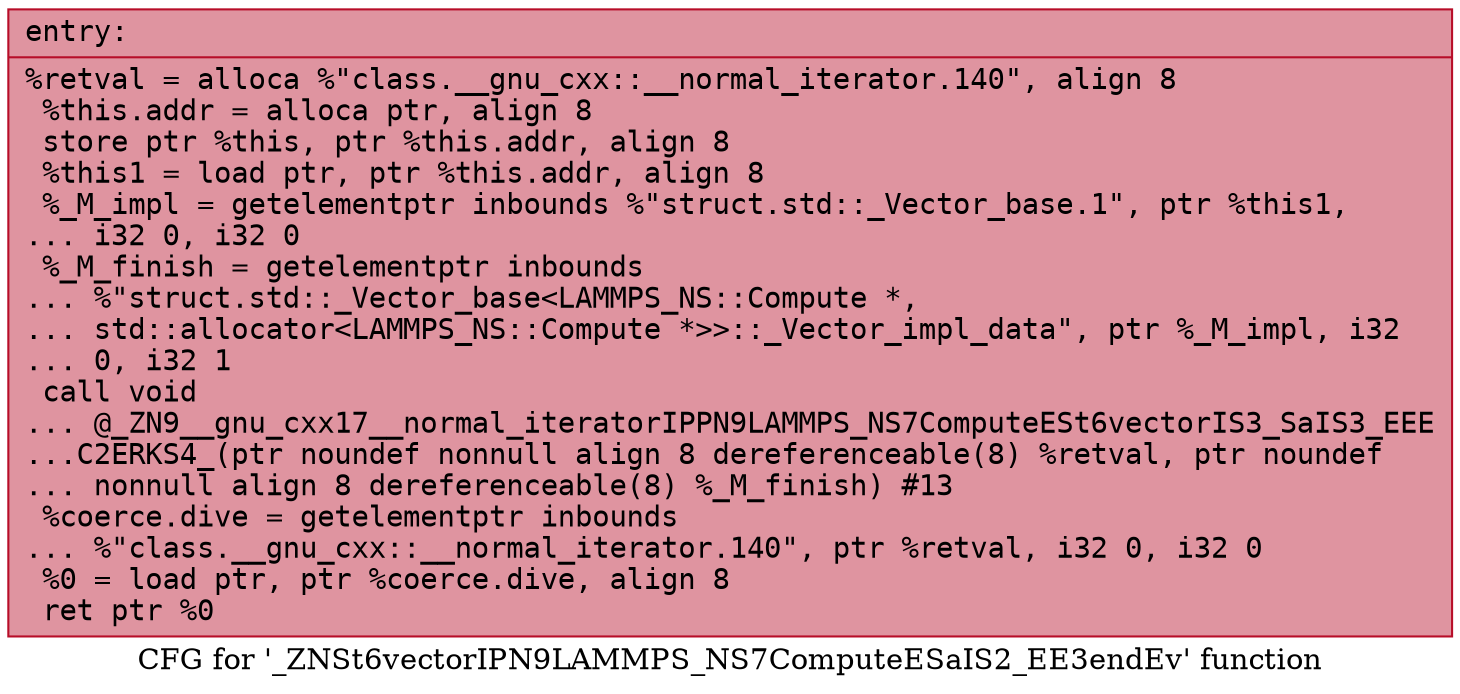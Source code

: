 digraph "CFG for '_ZNSt6vectorIPN9LAMMPS_NS7ComputeESaIS2_EE3endEv' function" {
	label="CFG for '_ZNSt6vectorIPN9LAMMPS_NS7ComputeESaIS2_EE3endEv' function";

	Node0x561f165a3ab0 [shape=record,color="#b70d28ff", style=filled, fillcolor="#b70d2870" fontname="Courier",label="{entry:\l|  %retval = alloca %\"class.__gnu_cxx::__normal_iterator.140\", align 8\l  %this.addr = alloca ptr, align 8\l  store ptr %this, ptr %this.addr, align 8\l  %this1 = load ptr, ptr %this.addr, align 8\l  %_M_impl = getelementptr inbounds %\"struct.std::_Vector_base.1\", ptr %this1,\l... i32 0, i32 0\l  %_M_finish = getelementptr inbounds\l... %\"struct.std::_Vector_base\<LAMMPS_NS::Compute *,\l... std::allocator\<LAMMPS_NS::Compute *\>\>::_Vector_impl_data\", ptr %_M_impl, i32\l... 0, i32 1\l  call void\l... @_ZN9__gnu_cxx17__normal_iteratorIPPN9LAMMPS_NS7ComputeESt6vectorIS3_SaIS3_EEE\l...C2ERKS4_(ptr noundef nonnull align 8 dereferenceable(8) %retval, ptr noundef\l... nonnull align 8 dereferenceable(8) %_M_finish) #13\l  %coerce.dive = getelementptr inbounds\l... %\"class.__gnu_cxx::__normal_iterator.140\", ptr %retval, i32 0, i32 0\l  %0 = load ptr, ptr %coerce.dive, align 8\l  ret ptr %0\l}"];
}
